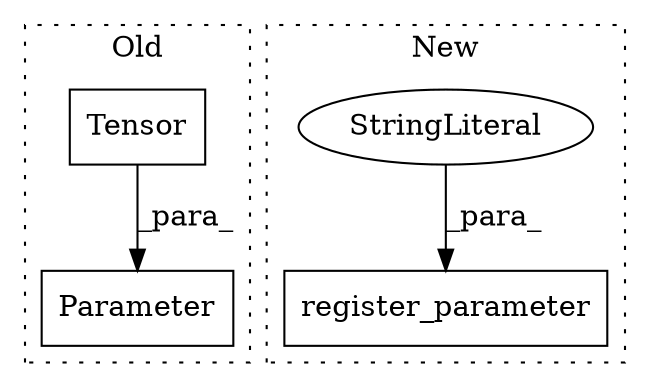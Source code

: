 digraph G {
subgraph cluster0 {
1 [label="Parameter" a="32" s="2076,2112" l="10,1" shape="box"];
4 [label="Tensor" a="32" s="2092,2111" l="7,1" shape="box"];
label = "Old";
style="dotted";
}
subgraph cluster1 {
2 [label="register_parameter" a="32" s="2062,2092" l="19,1" shape="box"];
3 [label="StringLiteral" a="45" s="2081" l="6" shape="ellipse"];
label = "New";
style="dotted";
}
3 -> 2 [label="_para_"];
4 -> 1 [label="_para_"];
}